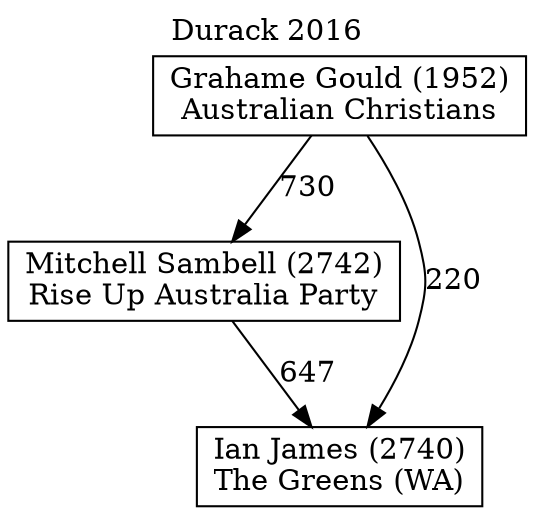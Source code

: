 // House preference flow
digraph "Ian James (2740)_Durack_2016" {
	graph [label="Durack 2016" labelloc=t mclimit=10]
	node [shape=box]
	"Mitchell Sambell (2742)" [label="Mitchell Sambell (2742)
Rise Up Australia Party"]
	"Ian James (2740)" [label="Ian James (2740)
The Greens (WA)"]
	"Grahame Gould (1952)" [label="Grahame Gould (1952)
Australian Christians"]
	"Mitchell Sambell (2742)" -> "Ian James (2740)" [label=647]
	"Grahame Gould (1952)" -> "Ian James (2740)" [label=220]
	"Grahame Gould (1952)" -> "Mitchell Sambell (2742)" [label=730]
}
